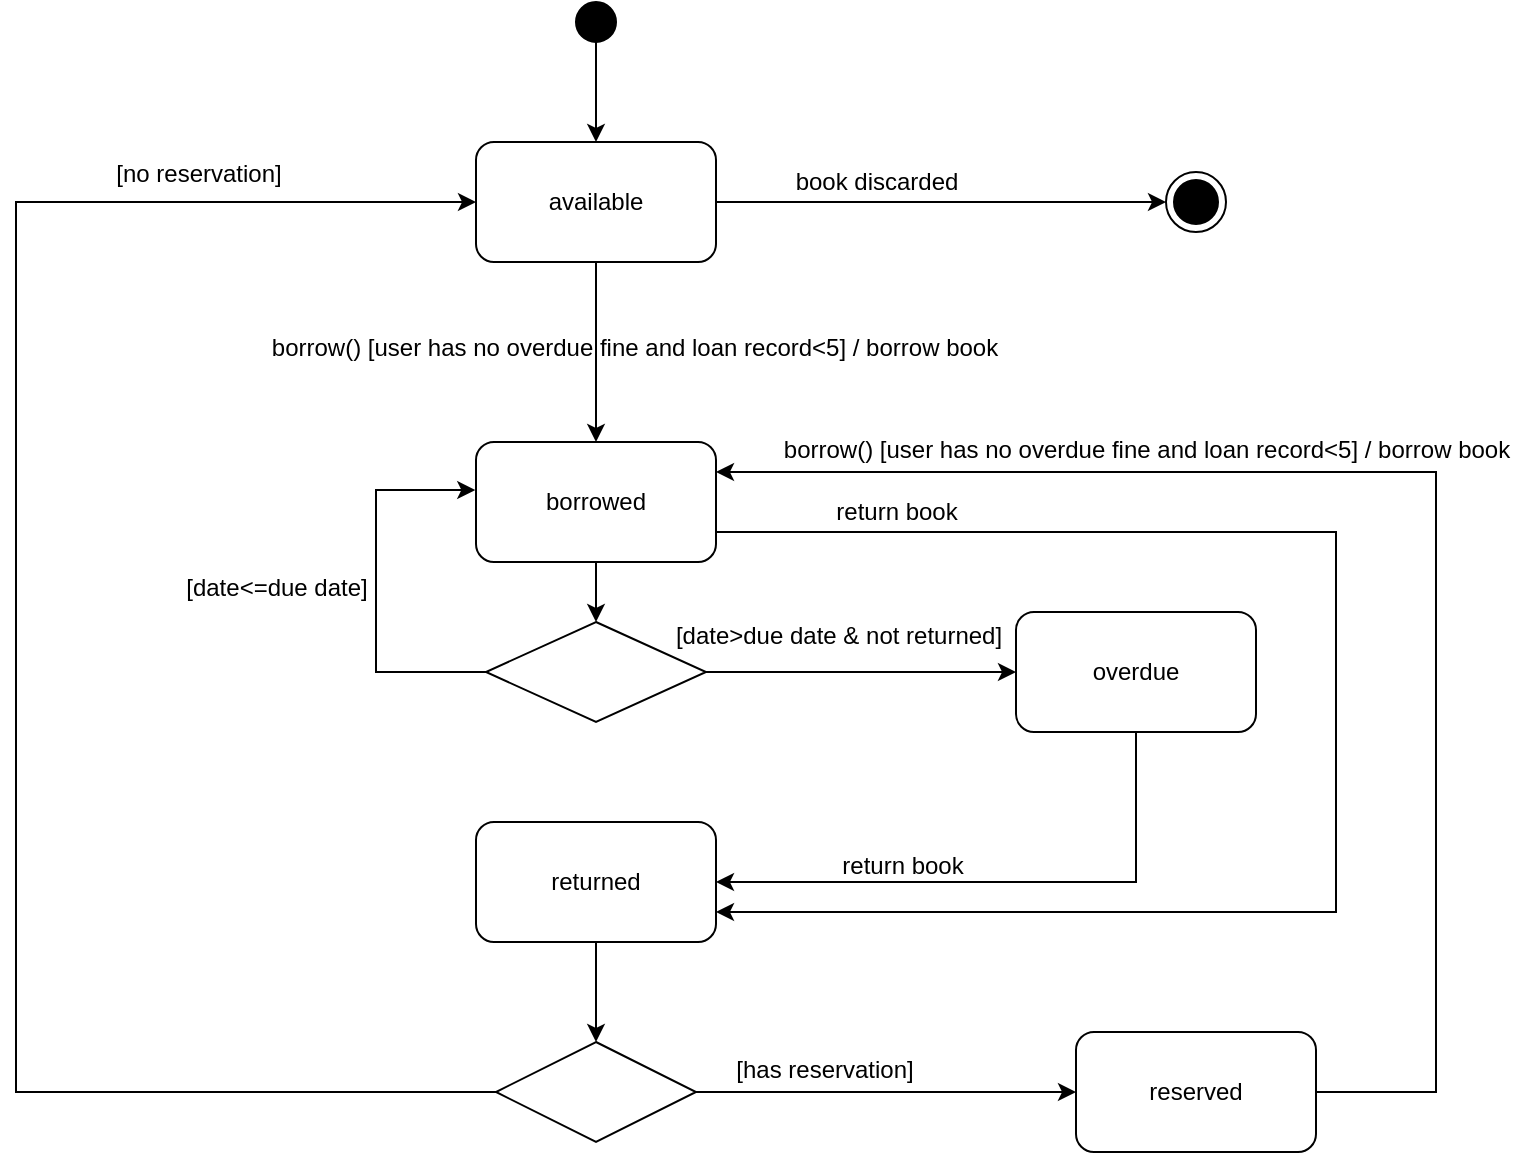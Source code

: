 <mxfile version="25.0.3">
  <diagram name="Page-1" id="-KJxMnXC1m0a06wWuk1r">
    <mxGraphModel dx="2085" dy="614" grid="1" gridSize="10" guides="1" tooltips="1" connect="1" arrows="1" fold="1" page="1" pageScale="1" pageWidth="850" pageHeight="1100" math="0" shadow="0">
      <root>
        <mxCell id="0" />
        <mxCell id="1" parent="0" />
        <mxCell id="p4JN322izhhYLyxSNCti-1" value="available" style="rounded=1;whiteSpace=wrap;html=1;" vertex="1" parent="1">
          <mxGeometry x="90" y="140" width="120" height="60" as="geometry" />
        </mxCell>
        <mxCell id="p4JN322izhhYLyxSNCti-2" value="borrowed" style="rounded=1;whiteSpace=wrap;html=1;" vertex="1" parent="1">
          <mxGeometry x="90" y="290" width="120" height="60" as="geometry" />
        </mxCell>
        <mxCell id="p4JN322izhhYLyxSNCti-3" value="returned" style="rounded=1;whiteSpace=wrap;html=1;" vertex="1" parent="1">
          <mxGeometry x="90" y="480" width="120" height="60" as="geometry" />
        </mxCell>
        <mxCell id="p4JN322izhhYLyxSNCti-4" value="reserved" style="rounded=1;whiteSpace=wrap;html=1;" vertex="1" parent="1">
          <mxGeometry x="390" y="585" width="120" height="60" as="geometry" />
        </mxCell>
        <mxCell id="p4JN322izhhYLyxSNCti-5" value="overdue" style="rounded=1;whiteSpace=wrap;html=1;" vertex="1" parent="1">
          <mxGeometry x="360" y="375" width="120" height="60" as="geometry" />
        </mxCell>
        <mxCell id="p4JN322izhhYLyxSNCti-6" value="" style="endArrow=classic;html=1;rounded=0;exitX=0.5;exitY=1;exitDx=0;exitDy=0;entryX=0.5;entryY=0;entryDx=0;entryDy=0;" edge="1" parent="1" source="p4JN322izhhYLyxSNCti-1" target="p4JN322izhhYLyxSNCti-2">
          <mxGeometry width="50" height="50" relative="1" as="geometry">
            <mxPoint y="340" as="sourcePoint" />
            <mxPoint x="50" y="290" as="targetPoint" />
          </mxGeometry>
        </mxCell>
        <mxCell id="p4JN322izhhYLyxSNCti-7" value="borrow() [user has no overdue fine and loan record&amp;lt;5] / borrow book" style="text;html=1;align=center;verticalAlign=middle;resizable=0;points=[];autosize=1;strokeColor=none;fillColor=none;" vertex="1" parent="1">
          <mxGeometry x="-26" y="228" width="390" height="30" as="geometry" />
        </mxCell>
        <mxCell id="p4JN322izhhYLyxSNCti-8" value="" style="rhombus;whiteSpace=wrap;html=1;" vertex="1" parent="1">
          <mxGeometry x="95" y="380" width="110" height="50" as="geometry" />
        </mxCell>
        <mxCell id="p4JN322izhhYLyxSNCti-9" value="" style="endArrow=classic;html=1;rounded=0;exitX=0.5;exitY=1;exitDx=0;exitDy=0;entryX=0.5;entryY=0;entryDx=0;entryDy=0;" edge="1" parent="1" source="p4JN322izhhYLyxSNCti-2" target="p4JN322izhhYLyxSNCti-8">
          <mxGeometry width="50" height="50" relative="1" as="geometry">
            <mxPoint y="400" as="sourcePoint" />
            <mxPoint x="50" y="350" as="targetPoint" />
          </mxGeometry>
        </mxCell>
        <mxCell id="p4JN322izhhYLyxSNCti-11" value="" style="endArrow=classic;html=1;rounded=0;entryX=0;entryY=0.5;entryDx=0;entryDy=0;exitX=1;exitY=0.5;exitDx=0;exitDy=0;" edge="1" parent="1" source="p4JN322izhhYLyxSNCti-8" target="p4JN322izhhYLyxSNCti-5">
          <mxGeometry width="50" height="50" relative="1" as="geometry">
            <mxPoint x="210" y="405" as="sourcePoint" />
            <mxPoint x="60" y="380" as="targetPoint" />
          </mxGeometry>
        </mxCell>
        <mxCell id="p4JN322izhhYLyxSNCti-13" value="[date&amp;gt;due date &amp;amp; not returned]" style="text;html=1;align=center;verticalAlign=middle;resizable=0;points=[];autosize=1;strokeColor=none;fillColor=none;" vertex="1" parent="1">
          <mxGeometry x="176" y="372" width="190" height="30" as="geometry" />
        </mxCell>
        <mxCell id="p4JN322izhhYLyxSNCti-14" value="" style="endArrow=classic;html=1;rounded=0;exitX=0.5;exitY=1;exitDx=0;exitDy=0;entryX=1;entryY=0.5;entryDx=0;entryDy=0;edgeStyle=orthogonalEdgeStyle;" edge="1" parent="1" source="p4JN322izhhYLyxSNCti-5" target="p4JN322izhhYLyxSNCti-3">
          <mxGeometry width="50" height="50" relative="1" as="geometry">
            <mxPoint x="-30" y="480" as="sourcePoint" />
            <mxPoint x="20" y="430" as="targetPoint" />
          </mxGeometry>
        </mxCell>
        <mxCell id="p4JN322izhhYLyxSNCti-15" value="return book" style="text;html=1;align=center;verticalAlign=middle;resizable=0;points=[];autosize=1;strokeColor=none;fillColor=none;" vertex="1" parent="1">
          <mxGeometry x="263" y="487" width="80" height="30" as="geometry" />
        </mxCell>
        <mxCell id="p4JN322izhhYLyxSNCti-16" value="" style="endArrow=classic;html=1;rounded=0;exitX=0;exitY=0.5;exitDx=0;exitDy=0;entryX=-0.003;entryY=0.4;entryDx=0;entryDy=0;entryPerimeter=0;edgeStyle=orthogonalEdgeStyle;" edge="1" parent="1" source="p4JN322izhhYLyxSNCti-8" target="p4JN322izhhYLyxSNCti-2">
          <mxGeometry width="50" height="50" relative="1" as="geometry">
            <mxPoint x="-50" y="420" as="sourcePoint" />
            <mxPoint y="370" as="targetPoint" />
            <Array as="points">
              <mxPoint x="40" y="405" />
              <mxPoint x="40" y="314" />
            </Array>
          </mxGeometry>
        </mxCell>
        <mxCell id="p4JN322izhhYLyxSNCti-17" value="[date&amp;lt;=due date]" style="text;html=1;align=center;verticalAlign=middle;resizable=0;points=[];autosize=1;strokeColor=none;fillColor=none;" vertex="1" parent="1">
          <mxGeometry x="-65" y="348" width="110" height="30" as="geometry" />
        </mxCell>
        <mxCell id="p4JN322izhhYLyxSNCti-18" value="" style="endArrow=classic;html=1;rounded=0;exitX=1;exitY=0.75;exitDx=0;exitDy=0;entryX=1;entryY=0.75;entryDx=0;entryDy=0;edgeStyle=orthogonalEdgeStyle;" edge="1" parent="1" source="p4JN322izhhYLyxSNCti-2" target="p4JN322izhhYLyxSNCti-3">
          <mxGeometry width="50" height="50" relative="1" as="geometry">
            <mxPoint x="-120" y="510" as="sourcePoint" />
            <mxPoint x="-70" y="460" as="targetPoint" />
            <Array as="points">
              <mxPoint x="520" y="335" />
              <mxPoint x="520" y="525" />
            </Array>
          </mxGeometry>
        </mxCell>
        <mxCell id="p4JN322izhhYLyxSNCti-19" value="return book" style="text;html=1;align=center;verticalAlign=middle;resizable=0;points=[];autosize=1;strokeColor=none;fillColor=none;" vertex="1" parent="1">
          <mxGeometry x="260" y="310" width="80" height="30" as="geometry" />
        </mxCell>
        <mxCell id="p4JN322izhhYLyxSNCti-20" value="" style="rhombus;whiteSpace=wrap;html=1;" vertex="1" parent="1">
          <mxGeometry x="100" y="590" width="100" height="50" as="geometry" />
        </mxCell>
        <mxCell id="p4JN322izhhYLyxSNCti-21" value="" style="endArrow=classic;html=1;rounded=0;exitX=0.5;exitY=1;exitDx=0;exitDy=0;entryX=0.5;entryY=0;entryDx=0;entryDy=0;" edge="1" parent="1" source="p4JN322izhhYLyxSNCti-3" target="p4JN322izhhYLyxSNCti-20">
          <mxGeometry width="50" height="50" relative="1" as="geometry">
            <mxPoint x="-20" y="570" as="sourcePoint" />
            <mxPoint x="30" y="520" as="targetPoint" />
          </mxGeometry>
        </mxCell>
        <mxCell id="p4JN322izhhYLyxSNCti-22" value="" style="endArrow=classic;html=1;rounded=0;exitX=0;exitY=0.5;exitDx=0;exitDy=0;entryX=0;entryY=0.5;entryDx=0;entryDy=0;edgeStyle=orthogonalEdgeStyle;" edge="1" parent="1" source="p4JN322izhhYLyxSNCti-20" target="p4JN322izhhYLyxSNCti-1">
          <mxGeometry width="50" height="50" relative="1" as="geometry">
            <mxPoint x="-140" y="620" as="sourcePoint" />
            <mxPoint x="-90" y="570" as="targetPoint" />
            <Array as="points">
              <mxPoint x="-140" y="615" />
              <mxPoint x="-140" y="170" />
            </Array>
          </mxGeometry>
        </mxCell>
        <mxCell id="p4JN322izhhYLyxSNCti-23" value="[no reservation]" style="text;html=1;align=center;verticalAlign=middle;resizable=0;points=[];autosize=1;strokeColor=none;fillColor=none;" vertex="1" parent="1">
          <mxGeometry x="-104" y="141" width="110" height="30" as="geometry" />
        </mxCell>
        <mxCell id="p4JN322izhhYLyxSNCti-24" value="" style="endArrow=classic;html=1;rounded=0;exitX=1;exitY=0.5;exitDx=0;exitDy=0;entryX=0;entryY=0.5;entryDx=0;entryDy=0;" edge="1" parent="1" source="p4JN322izhhYLyxSNCti-20" target="p4JN322izhhYLyxSNCti-4">
          <mxGeometry width="50" height="50" relative="1" as="geometry">
            <mxPoint x="230" y="620" as="sourcePoint" />
            <mxPoint x="280" y="570" as="targetPoint" />
          </mxGeometry>
        </mxCell>
        <mxCell id="p4JN322izhhYLyxSNCti-27" value="[has reservation]" style="text;html=1;align=center;verticalAlign=middle;resizable=0;points=[];autosize=1;strokeColor=none;fillColor=none;" vertex="1" parent="1">
          <mxGeometry x="209" y="589" width="110" height="30" as="geometry" />
        </mxCell>
        <mxCell id="p4JN322izhhYLyxSNCti-28" value="" style="endArrow=classic;html=1;rounded=0;exitX=1;exitY=0.5;exitDx=0;exitDy=0;entryX=1;entryY=0.25;entryDx=0;entryDy=0;edgeStyle=orthogonalEdgeStyle;" edge="1" parent="1" source="p4JN322izhhYLyxSNCti-4" target="p4JN322izhhYLyxSNCti-2">
          <mxGeometry width="50" height="50" relative="1" as="geometry">
            <mxPoint x="560" y="580" as="sourcePoint" />
            <mxPoint x="610" y="530" as="targetPoint" />
            <Array as="points">
              <mxPoint x="570" y="615" />
              <mxPoint x="570" y="305" />
            </Array>
          </mxGeometry>
        </mxCell>
        <mxCell id="p4JN322izhhYLyxSNCti-29" value="borrow() [user has no overdue fine and loan record&amp;lt;5] / borrow book" style="text;html=1;align=center;verticalAlign=middle;resizable=0;points=[];autosize=1;strokeColor=none;fillColor=none;" vertex="1" parent="1">
          <mxGeometry x="230" y="279" width="390" height="30" as="geometry" />
        </mxCell>
        <mxCell id="p4JN322izhhYLyxSNCti-32" value="" style="rounded=0;orthogonalLoop=1;jettySize=auto;html=1;entryX=0.5;entryY=0;entryDx=0;entryDy=0;" edge="1" parent="1" source="p4JN322izhhYLyxSNCti-30" target="p4JN322izhhYLyxSNCti-1">
          <mxGeometry relative="1" as="geometry" />
        </mxCell>
        <mxCell id="p4JN322izhhYLyxSNCti-30" value="" style="ellipse;whiteSpace=wrap;html=1;aspect=fixed;fillColor=#000000;" vertex="1" parent="1">
          <mxGeometry x="140" y="70" width="20" height="20" as="geometry" />
        </mxCell>
        <mxCell id="p4JN322izhhYLyxSNCti-31" value="" style="ellipse;html=1;shape=endState;fillColor=strokeColor;" vertex="1" parent="1">
          <mxGeometry x="435" y="155" width="30" height="30" as="geometry" />
        </mxCell>
        <mxCell id="p4JN322izhhYLyxSNCti-33" value="" style="endArrow=classic;html=1;rounded=0;exitX=1;exitY=0.5;exitDx=0;exitDy=0;entryX=0;entryY=0.5;entryDx=0;entryDy=0;" edge="1" parent="1" source="p4JN322izhhYLyxSNCti-1" target="p4JN322izhhYLyxSNCti-31">
          <mxGeometry width="50" height="50" relative="1" as="geometry">
            <mxPoint x="270" y="90" as="sourcePoint" />
            <mxPoint x="320" y="40" as="targetPoint" />
          </mxGeometry>
        </mxCell>
        <mxCell id="p4JN322izhhYLyxSNCti-34" value="book discarded" style="text;html=1;align=center;verticalAlign=middle;resizable=0;points=[];autosize=1;strokeColor=none;fillColor=none;" vertex="1" parent="1">
          <mxGeometry x="240" y="145" width="100" height="30" as="geometry" />
        </mxCell>
      </root>
    </mxGraphModel>
  </diagram>
</mxfile>
